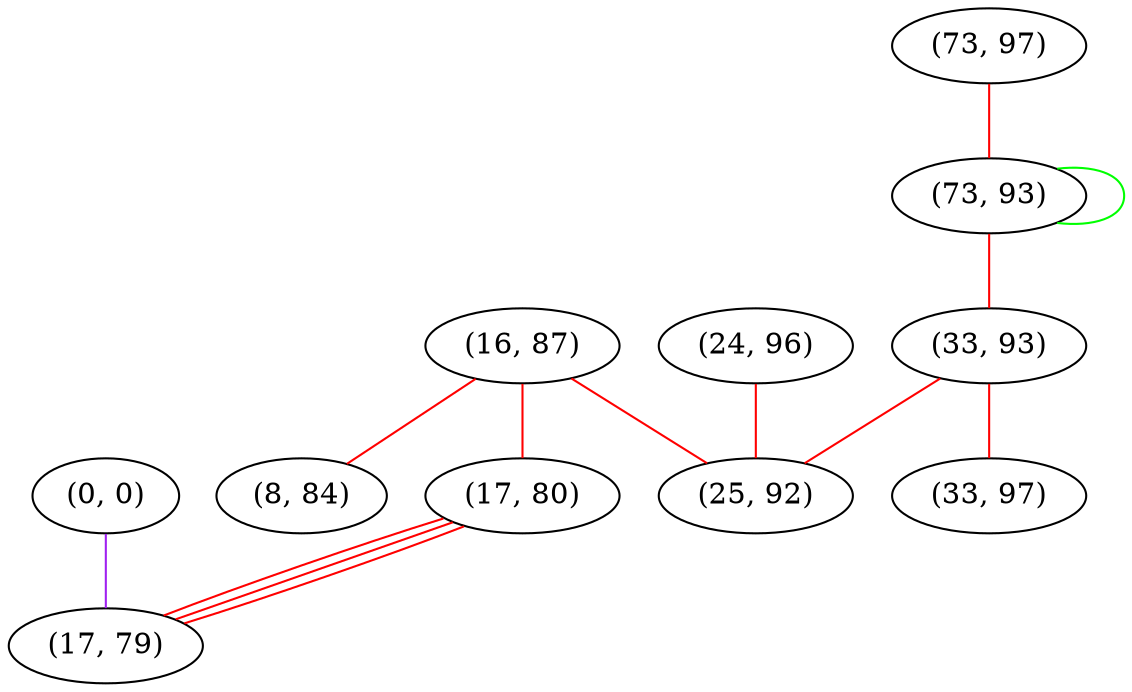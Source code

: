 graph "" {
"(0, 0)";
"(73, 97)";
"(16, 87)";
"(8, 84)";
"(73, 93)";
"(33, 93)";
"(17, 80)";
"(24, 96)";
"(33, 97)";
"(25, 92)";
"(17, 79)";
"(0, 0)" -- "(17, 79)"  [color=purple, key=0, weight=4];
"(73, 97)" -- "(73, 93)"  [color=red, key=0, weight=1];
"(16, 87)" -- "(17, 80)"  [color=red, key=0, weight=1];
"(16, 87)" -- "(25, 92)"  [color=red, key=0, weight=1];
"(16, 87)" -- "(8, 84)"  [color=red, key=0, weight=1];
"(73, 93)" -- "(33, 93)"  [color=red, key=0, weight=1];
"(73, 93)" -- "(73, 93)"  [color=green, key=0, weight=2];
"(33, 93)" -- "(33, 97)"  [color=red, key=0, weight=1];
"(33, 93)" -- "(25, 92)"  [color=red, key=0, weight=1];
"(17, 80)" -- "(17, 79)"  [color=red, key=0, weight=1];
"(17, 80)" -- "(17, 79)"  [color=red, key=1, weight=1];
"(17, 80)" -- "(17, 79)"  [color=red, key=2, weight=1];
"(24, 96)" -- "(25, 92)"  [color=red, key=0, weight=1];
}
